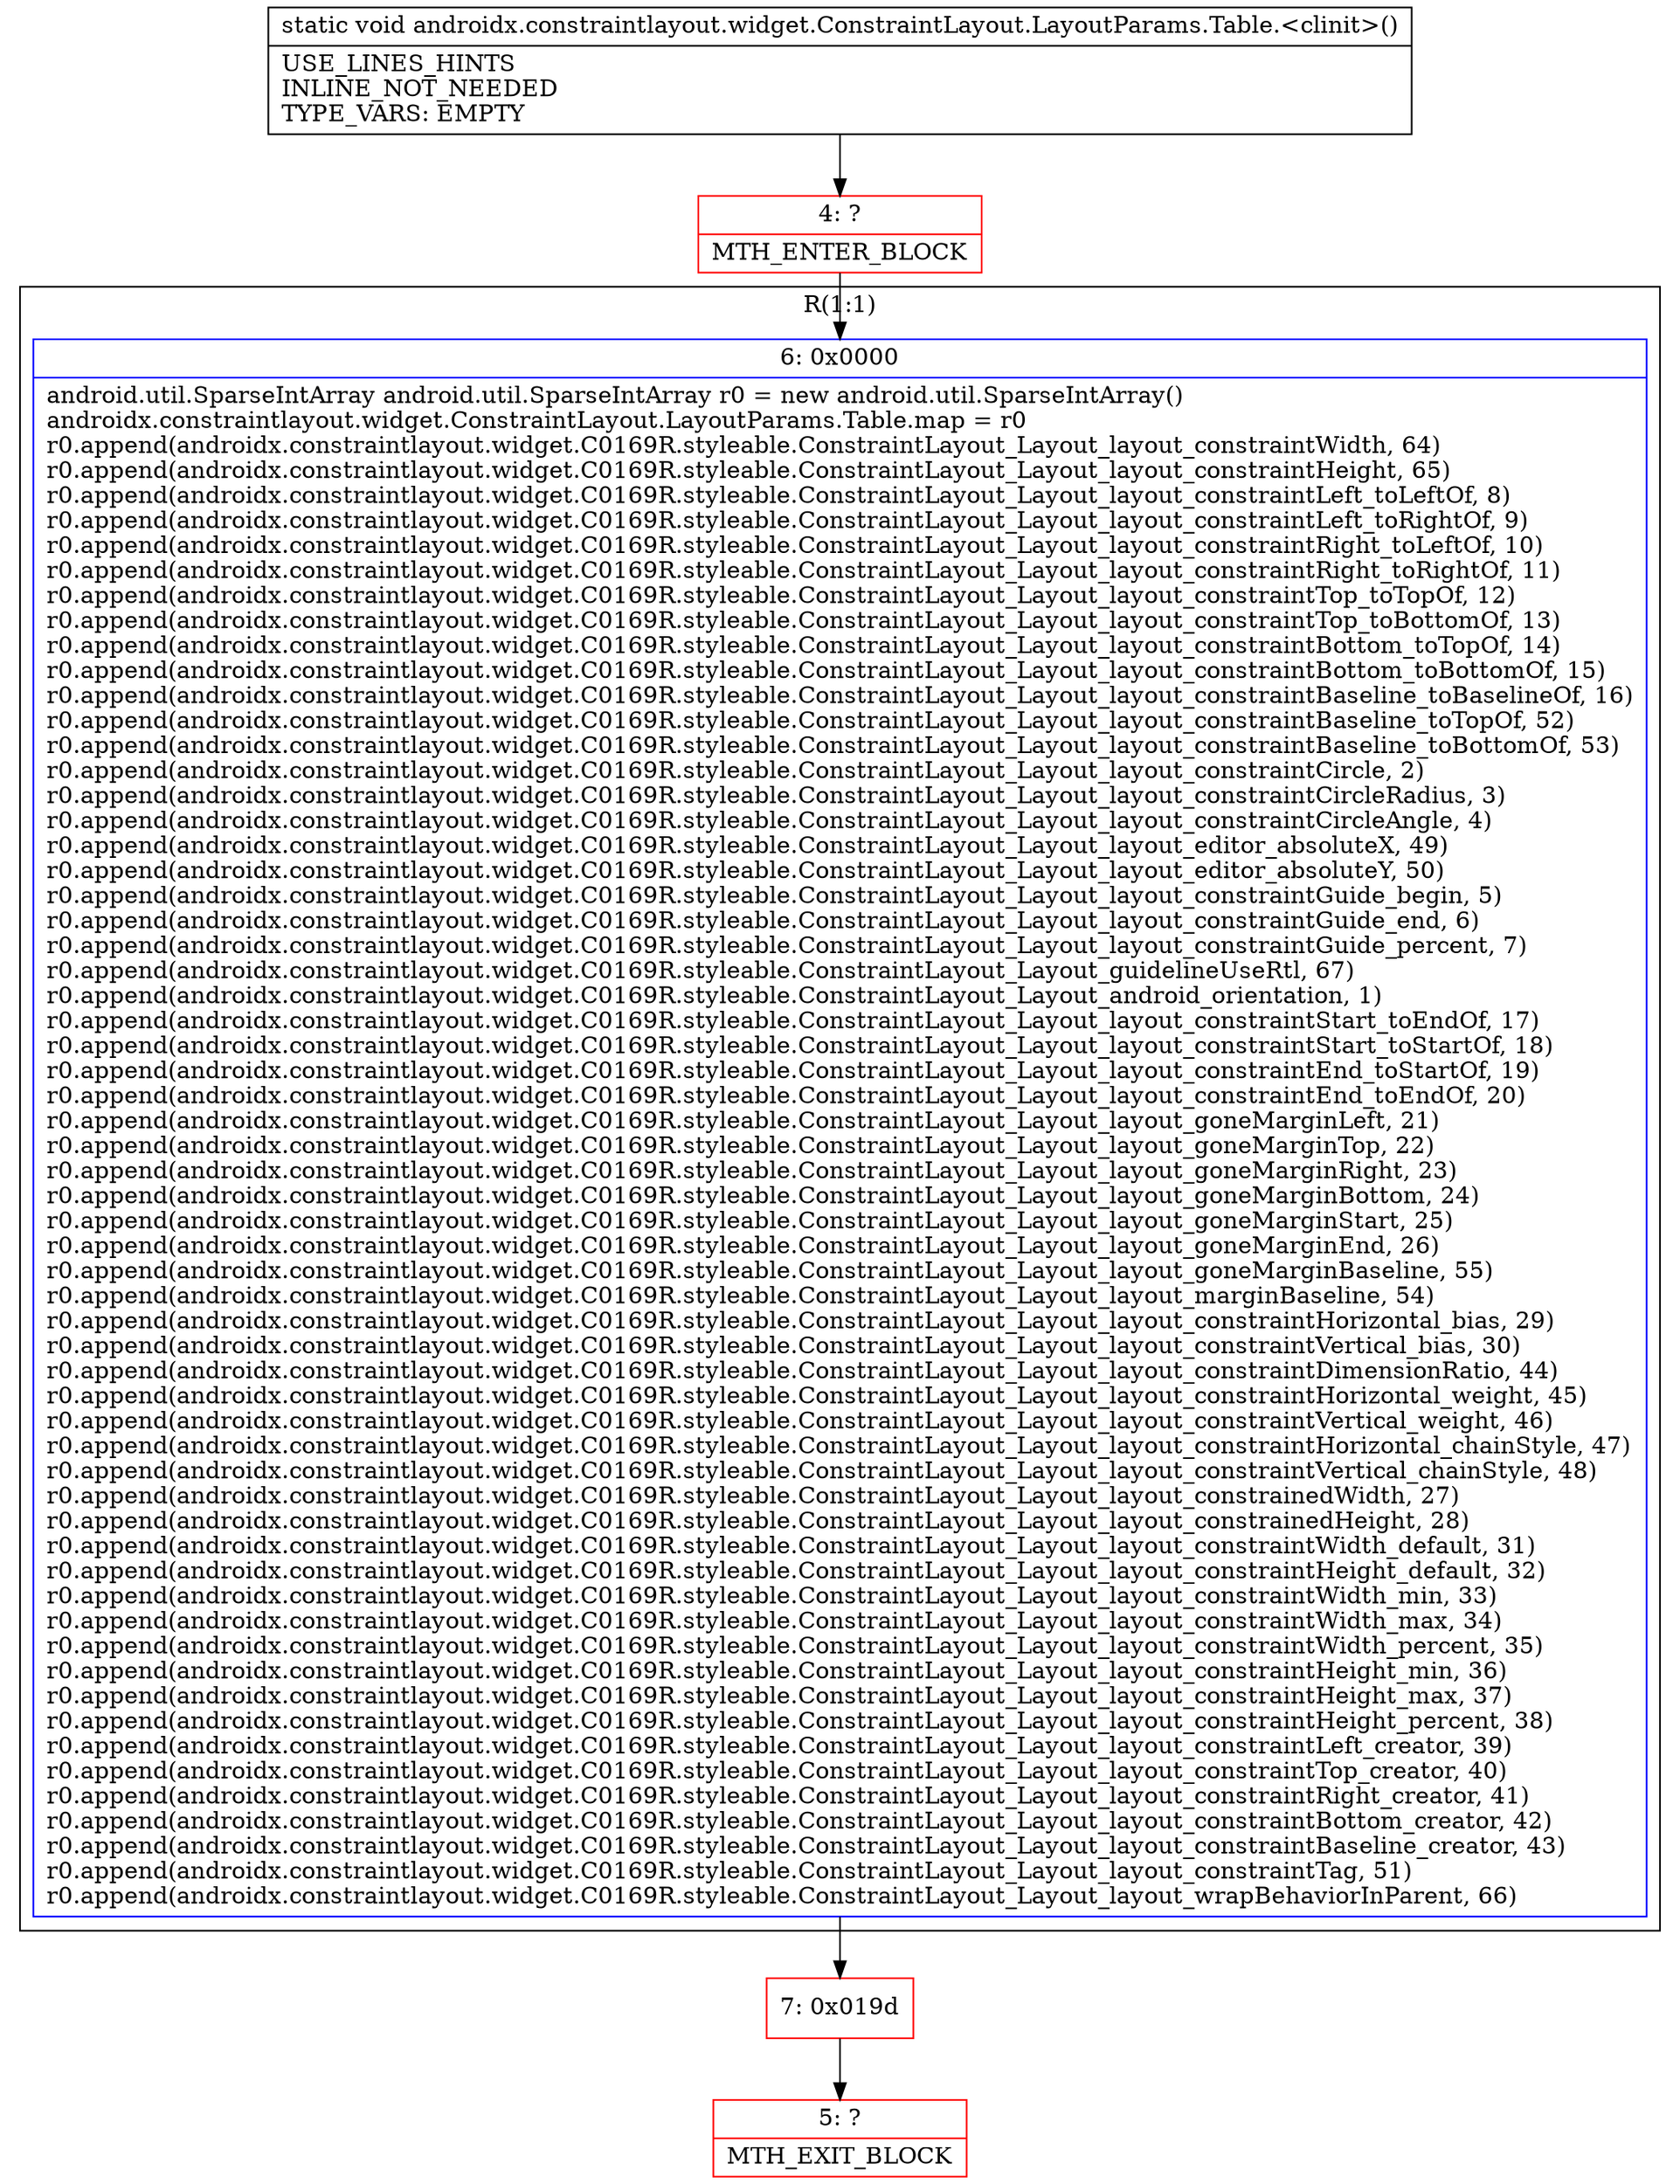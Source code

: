 digraph "CFG forandroidx.constraintlayout.widget.ConstraintLayout.LayoutParams.Table.\<clinit\>()V" {
subgraph cluster_Region_882112869 {
label = "R(1:1)";
node [shape=record,color=blue];
Node_6 [shape=record,label="{6\:\ 0x0000|android.util.SparseIntArray android.util.SparseIntArray r0 = new android.util.SparseIntArray()\landroidx.constraintlayout.widget.ConstraintLayout.LayoutParams.Table.map = r0\lr0.append(androidx.constraintlayout.widget.C0169R.styleable.ConstraintLayout_Layout_layout_constraintWidth, 64)\lr0.append(androidx.constraintlayout.widget.C0169R.styleable.ConstraintLayout_Layout_layout_constraintHeight, 65)\lr0.append(androidx.constraintlayout.widget.C0169R.styleable.ConstraintLayout_Layout_layout_constraintLeft_toLeftOf, 8)\lr0.append(androidx.constraintlayout.widget.C0169R.styleable.ConstraintLayout_Layout_layout_constraintLeft_toRightOf, 9)\lr0.append(androidx.constraintlayout.widget.C0169R.styleable.ConstraintLayout_Layout_layout_constraintRight_toLeftOf, 10)\lr0.append(androidx.constraintlayout.widget.C0169R.styleable.ConstraintLayout_Layout_layout_constraintRight_toRightOf, 11)\lr0.append(androidx.constraintlayout.widget.C0169R.styleable.ConstraintLayout_Layout_layout_constraintTop_toTopOf, 12)\lr0.append(androidx.constraintlayout.widget.C0169R.styleable.ConstraintLayout_Layout_layout_constraintTop_toBottomOf, 13)\lr0.append(androidx.constraintlayout.widget.C0169R.styleable.ConstraintLayout_Layout_layout_constraintBottom_toTopOf, 14)\lr0.append(androidx.constraintlayout.widget.C0169R.styleable.ConstraintLayout_Layout_layout_constraintBottom_toBottomOf, 15)\lr0.append(androidx.constraintlayout.widget.C0169R.styleable.ConstraintLayout_Layout_layout_constraintBaseline_toBaselineOf, 16)\lr0.append(androidx.constraintlayout.widget.C0169R.styleable.ConstraintLayout_Layout_layout_constraintBaseline_toTopOf, 52)\lr0.append(androidx.constraintlayout.widget.C0169R.styleable.ConstraintLayout_Layout_layout_constraintBaseline_toBottomOf, 53)\lr0.append(androidx.constraintlayout.widget.C0169R.styleable.ConstraintLayout_Layout_layout_constraintCircle, 2)\lr0.append(androidx.constraintlayout.widget.C0169R.styleable.ConstraintLayout_Layout_layout_constraintCircleRadius, 3)\lr0.append(androidx.constraintlayout.widget.C0169R.styleable.ConstraintLayout_Layout_layout_constraintCircleAngle, 4)\lr0.append(androidx.constraintlayout.widget.C0169R.styleable.ConstraintLayout_Layout_layout_editor_absoluteX, 49)\lr0.append(androidx.constraintlayout.widget.C0169R.styleable.ConstraintLayout_Layout_layout_editor_absoluteY, 50)\lr0.append(androidx.constraintlayout.widget.C0169R.styleable.ConstraintLayout_Layout_layout_constraintGuide_begin, 5)\lr0.append(androidx.constraintlayout.widget.C0169R.styleable.ConstraintLayout_Layout_layout_constraintGuide_end, 6)\lr0.append(androidx.constraintlayout.widget.C0169R.styleable.ConstraintLayout_Layout_layout_constraintGuide_percent, 7)\lr0.append(androidx.constraintlayout.widget.C0169R.styleable.ConstraintLayout_Layout_guidelineUseRtl, 67)\lr0.append(androidx.constraintlayout.widget.C0169R.styleable.ConstraintLayout_Layout_android_orientation, 1)\lr0.append(androidx.constraintlayout.widget.C0169R.styleable.ConstraintLayout_Layout_layout_constraintStart_toEndOf, 17)\lr0.append(androidx.constraintlayout.widget.C0169R.styleable.ConstraintLayout_Layout_layout_constraintStart_toStartOf, 18)\lr0.append(androidx.constraintlayout.widget.C0169R.styleable.ConstraintLayout_Layout_layout_constraintEnd_toStartOf, 19)\lr0.append(androidx.constraintlayout.widget.C0169R.styleable.ConstraintLayout_Layout_layout_constraintEnd_toEndOf, 20)\lr0.append(androidx.constraintlayout.widget.C0169R.styleable.ConstraintLayout_Layout_layout_goneMarginLeft, 21)\lr0.append(androidx.constraintlayout.widget.C0169R.styleable.ConstraintLayout_Layout_layout_goneMarginTop, 22)\lr0.append(androidx.constraintlayout.widget.C0169R.styleable.ConstraintLayout_Layout_layout_goneMarginRight, 23)\lr0.append(androidx.constraintlayout.widget.C0169R.styleable.ConstraintLayout_Layout_layout_goneMarginBottom, 24)\lr0.append(androidx.constraintlayout.widget.C0169R.styleable.ConstraintLayout_Layout_layout_goneMarginStart, 25)\lr0.append(androidx.constraintlayout.widget.C0169R.styleable.ConstraintLayout_Layout_layout_goneMarginEnd, 26)\lr0.append(androidx.constraintlayout.widget.C0169R.styleable.ConstraintLayout_Layout_layout_goneMarginBaseline, 55)\lr0.append(androidx.constraintlayout.widget.C0169R.styleable.ConstraintLayout_Layout_layout_marginBaseline, 54)\lr0.append(androidx.constraintlayout.widget.C0169R.styleable.ConstraintLayout_Layout_layout_constraintHorizontal_bias, 29)\lr0.append(androidx.constraintlayout.widget.C0169R.styleable.ConstraintLayout_Layout_layout_constraintVertical_bias, 30)\lr0.append(androidx.constraintlayout.widget.C0169R.styleable.ConstraintLayout_Layout_layout_constraintDimensionRatio, 44)\lr0.append(androidx.constraintlayout.widget.C0169R.styleable.ConstraintLayout_Layout_layout_constraintHorizontal_weight, 45)\lr0.append(androidx.constraintlayout.widget.C0169R.styleable.ConstraintLayout_Layout_layout_constraintVertical_weight, 46)\lr0.append(androidx.constraintlayout.widget.C0169R.styleable.ConstraintLayout_Layout_layout_constraintHorizontal_chainStyle, 47)\lr0.append(androidx.constraintlayout.widget.C0169R.styleable.ConstraintLayout_Layout_layout_constraintVertical_chainStyle, 48)\lr0.append(androidx.constraintlayout.widget.C0169R.styleable.ConstraintLayout_Layout_layout_constrainedWidth, 27)\lr0.append(androidx.constraintlayout.widget.C0169R.styleable.ConstraintLayout_Layout_layout_constrainedHeight, 28)\lr0.append(androidx.constraintlayout.widget.C0169R.styleable.ConstraintLayout_Layout_layout_constraintWidth_default, 31)\lr0.append(androidx.constraintlayout.widget.C0169R.styleable.ConstraintLayout_Layout_layout_constraintHeight_default, 32)\lr0.append(androidx.constraintlayout.widget.C0169R.styleable.ConstraintLayout_Layout_layout_constraintWidth_min, 33)\lr0.append(androidx.constraintlayout.widget.C0169R.styleable.ConstraintLayout_Layout_layout_constraintWidth_max, 34)\lr0.append(androidx.constraintlayout.widget.C0169R.styleable.ConstraintLayout_Layout_layout_constraintWidth_percent, 35)\lr0.append(androidx.constraintlayout.widget.C0169R.styleable.ConstraintLayout_Layout_layout_constraintHeight_min, 36)\lr0.append(androidx.constraintlayout.widget.C0169R.styleable.ConstraintLayout_Layout_layout_constraintHeight_max, 37)\lr0.append(androidx.constraintlayout.widget.C0169R.styleable.ConstraintLayout_Layout_layout_constraintHeight_percent, 38)\lr0.append(androidx.constraintlayout.widget.C0169R.styleable.ConstraintLayout_Layout_layout_constraintLeft_creator, 39)\lr0.append(androidx.constraintlayout.widget.C0169R.styleable.ConstraintLayout_Layout_layout_constraintTop_creator, 40)\lr0.append(androidx.constraintlayout.widget.C0169R.styleable.ConstraintLayout_Layout_layout_constraintRight_creator, 41)\lr0.append(androidx.constraintlayout.widget.C0169R.styleable.ConstraintLayout_Layout_layout_constraintBottom_creator, 42)\lr0.append(androidx.constraintlayout.widget.C0169R.styleable.ConstraintLayout_Layout_layout_constraintBaseline_creator, 43)\lr0.append(androidx.constraintlayout.widget.C0169R.styleable.ConstraintLayout_Layout_layout_constraintTag, 51)\lr0.append(androidx.constraintlayout.widget.C0169R.styleable.ConstraintLayout_Layout_layout_wrapBehaviorInParent, 66)\l}"];
}
Node_4 [shape=record,color=red,label="{4\:\ ?|MTH_ENTER_BLOCK\l}"];
Node_7 [shape=record,color=red,label="{7\:\ 0x019d}"];
Node_5 [shape=record,color=red,label="{5\:\ ?|MTH_EXIT_BLOCK\l}"];
MethodNode[shape=record,label="{static void androidx.constraintlayout.widget.ConstraintLayout.LayoutParams.Table.\<clinit\>()  | USE_LINES_HINTS\lINLINE_NOT_NEEDED\lTYPE_VARS: EMPTY\l}"];
MethodNode -> Node_4;Node_6 -> Node_7;
Node_4 -> Node_6;
Node_7 -> Node_5;
}

